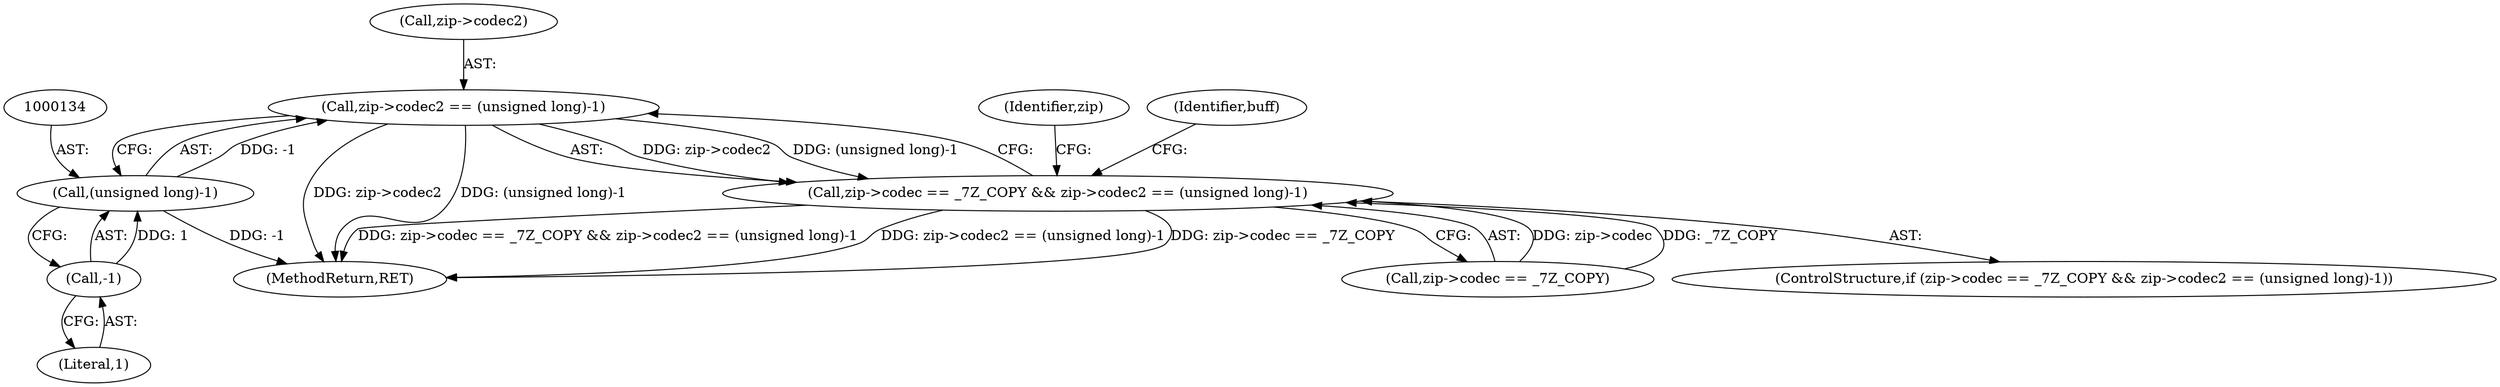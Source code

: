 digraph "0_libarchive_65a23f5dbee4497064e9bb467f81138a62b0dae1@pointer" {
"1000129" [label="(Call,zip->codec2 == (unsigned long)-1)"];
"1000133" [label="(Call,(unsigned long)-1)"];
"1000135" [label="(Call,-1)"];
"1000123" [label="(Call,zip->codec == _7Z_COPY && zip->codec2 == (unsigned long)-1)"];
"1000130" [label="(Call,zip->codec2)"];
"1000133" [label="(Call,(unsigned long)-1)"];
"1000195" [label="(Identifier,zip)"];
"1000124" [label="(Call,zip->codec == _7Z_COPY)"];
"1000122" [label="(ControlStructure,if (zip->codec == _7Z_COPY && zip->codec2 == (unsigned long)-1))"];
"1000136" [label="(Literal,1)"];
"1000135" [label="(Call,-1)"];
"1000140" [label="(Identifier,buff)"];
"1000129" [label="(Call,zip->codec2 == (unsigned long)-1)"];
"1000262" [label="(MethodReturn,RET)"];
"1000123" [label="(Call,zip->codec == _7Z_COPY && zip->codec2 == (unsigned long)-1)"];
"1000129" -> "1000123"  [label="AST: "];
"1000129" -> "1000133"  [label="CFG: "];
"1000130" -> "1000129"  [label="AST: "];
"1000133" -> "1000129"  [label="AST: "];
"1000123" -> "1000129"  [label="CFG: "];
"1000129" -> "1000262"  [label="DDG: zip->codec2"];
"1000129" -> "1000262"  [label="DDG: (unsigned long)-1"];
"1000129" -> "1000123"  [label="DDG: zip->codec2"];
"1000129" -> "1000123"  [label="DDG: (unsigned long)-1"];
"1000133" -> "1000129"  [label="DDG: -1"];
"1000133" -> "1000135"  [label="CFG: "];
"1000134" -> "1000133"  [label="AST: "];
"1000135" -> "1000133"  [label="AST: "];
"1000133" -> "1000262"  [label="DDG: -1"];
"1000135" -> "1000133"  [label="DDG: 1"];
"1000135" -> "1000136"  [label="CFG: "];
"1000136" -> "1000135"  [label="AST: "];
"1000123" -> "1000122"  [label="AST: "];
"1000123" -> "1000124"  [label="CFG: "];
"1000124" -> "1000123"  [label="AST: "];
"1000140" -> "1000123"  [label="CFG: "];
"1000195" -> "1000123"  [label="CFG: "];
"1000123" -> "1000262"  [label="DDG: zip->codec == _7Z_COPY && zip->codec2 == (unsigned long)-1"];
"1000123" -> "1000262"  [label="DDG: zip->codec2 == (unsigned long)-1"];
"1000123" -> "1000262"  [label="DDG: zip->codec == _7Z_COPY"];
"1000124" -> "1000123"  [label="DDG: zip->codec"];
"1000124" -> "1000123"  [label="DDG: _7Z_COPY"];
}
